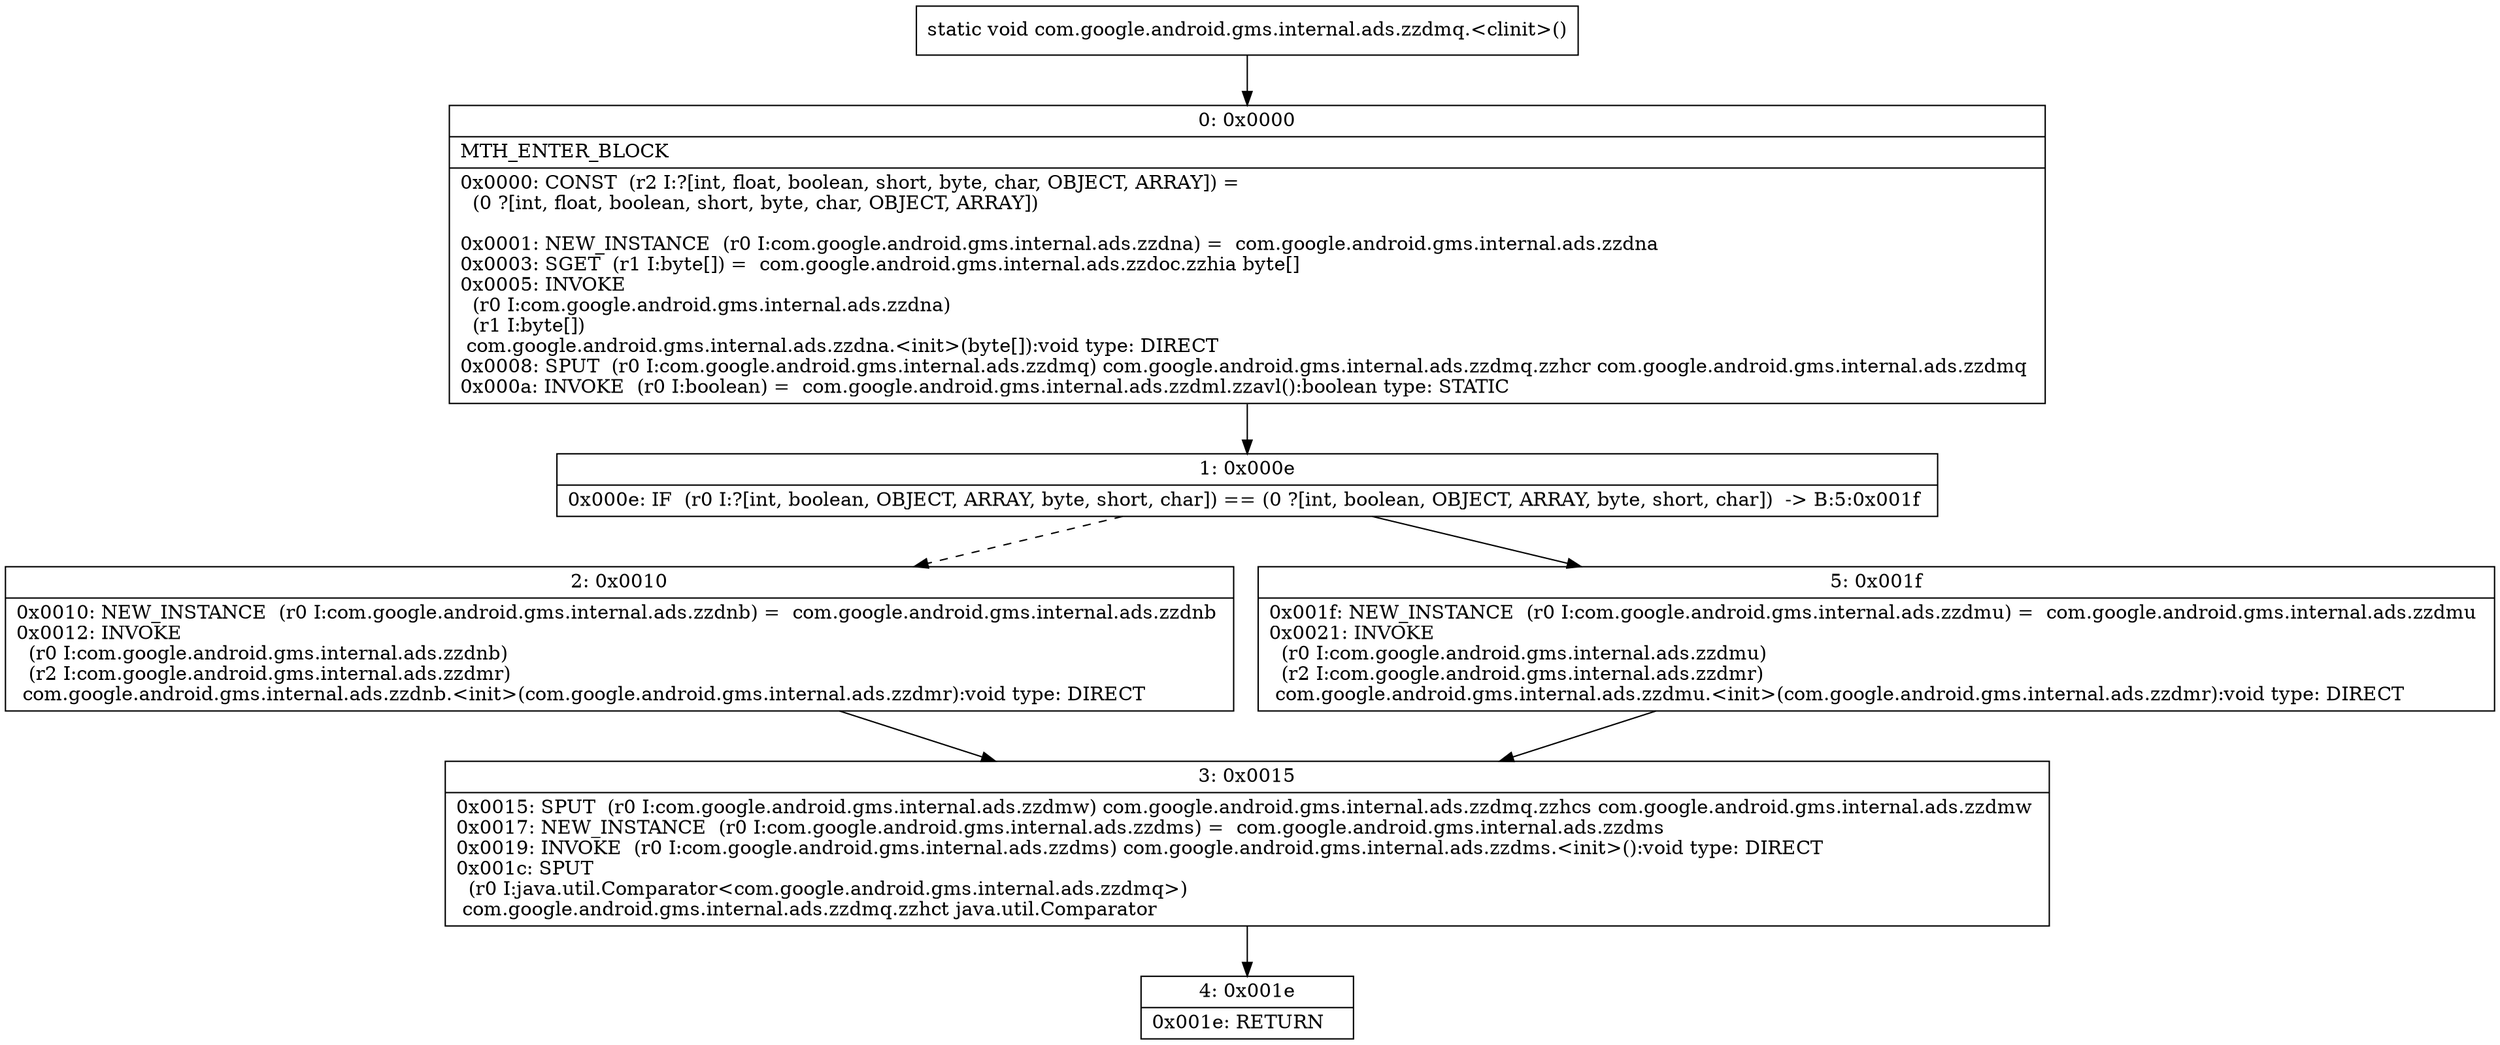 digraph "CFG forcom.google.android.gms.internal.ads.zzdmq.\<clinit\>()V" {
Node_0 [shape=record,label="{0\:\ 0x0000|MTH_ENTER_BLOCK\l|0x0000: CONST  (r2 I:?[int, float, boolean, short, byte, char, OBJECT, ARRAY]) = \l  (0 ?[int, float, boolean, short, byte, char, OBJECT, ARRAY])\l \l0x0001: NEW_INSTANCE  (r0 I:com.google.android.gms.internal.ads.zzdna) =  com.google.android.gms.internal.ads.zzdna \l0x0003: SGET  (r1 I:byte[]) =  com.google.android.gms.internal.ads.zzdoc.zzhia byte[] \l0x0005: INVOKE  \l  (r0 I:com.google.android.gms.internal.ads.zzdna)\l  (r1 I:byte[])\l com.google.android.gms.internal.ads.zzdna.\<init\>(byte[]):void type: DIRECT \l0x0008: SPUT  (r0 I:com.google.android.gms.internal.ads.zzdmq) com.google.android.gms.internal.ads.zzdmq.zzhcr com.google.android.gms.internal.ads.zzdmq \l0x000a: INVOKE  (r0 I:boolean) =  com.google.android.gms.internal.ads.zzdml.zzavl():boolean type: STATIC \l}"];
Node_1 [shape=record,label="{1\:\ 0x000e|0x000e: IF  (r0 I:?[int, boolean, OBJECT, ARRAY, byte, short, char]) == (0 ?[int, boolean, OBJECT, ARRAY, byte, short, char])  \-\> B:5:0x001f \l}"];
Node_2 [shape=record,label="{2\:\ 0x0010|0x0010: NEW_INSTANCE  (r0 I:com.google.android.gms.internal.ads.zzdnb) =  com.google.android.gms.internal.ads.zzdnb \l0x0012: INVOKE  \l  (r0 I:com.google.android.gms.internal.ads.zzdnb)\l  (r2 I:com.google.android.gms.internal.ads.zzdmr)\l com.google.android.gms.internal.ads.zzdnb.\<init\>(com.google.android.gms.internal.ads.zzdmr):void type: DIRECT \l}"];
Node_3 [shape=record,label="{3\:\ 0x0015|0x0015: SPUT  (r0 I:com.google.android.gms.internal.ads.zzdmw) com.google.android.gms.internal.ads.zzdmq.zzhcs com.google.android.gms.internal.ads.zzdmw \l0x0017: NEW_INSTANCE  (r0 I:com.google.android.gms.internal.ads.zzdms) =  com.google.android.gms.internal.ads.zzdms \l0x0019: INVOKE  (r0 I:com.google.android.gms.internal.ads.zzdms) com.google.android.gms.internal.ads.zzdms.\<init\>():void type: DIRECT \l0x001c: SPUT  \l  (r0 I:java.util.Comparator\<com.google.android.gms.internal.ads.zzdmq\>)\l com.google.android.gms.internal.ads.zzdmq.zzhct java.util.Comparator \l}"];
Node_4 [shape=record,label="{4\:\ 0x001e|0x001e: RETURN   \l}"];
Node_5 [shape=record,label="{5\:\ 0x001f|0x001f: NEW_INSTANCE  (r0 I:com.google.android.gms.internal.ads.zzdmu) =  com.google.android.gms.internal.ads.zzdmu \l0x0021: INVOKE  \l  (r0 I:com.google.android.gms.internal.ads.zzdmu)\l  (r2 I:com.google.android.gms.internal.ads.zzdmr)\l com.google.android.gms.internal.ads.zzdmu.\<init\>(com.google.android.gms.internal.ads.zzdmr):void type: DIRECT \l}"];
MethodNode[shape=record,label="{static void com.google.android.gms.internal.ads.zzdmq.\<clinit\>() }"];
MethodNode -> Node_0;
Node_0 -> Node_1;
Node_1 -> Node_2[style=dashed];
Node_1 -> Node_5;
Node_2 -> Node_3;
Node_3 -> Node_4;
Node_5 -> Node_3;
}

